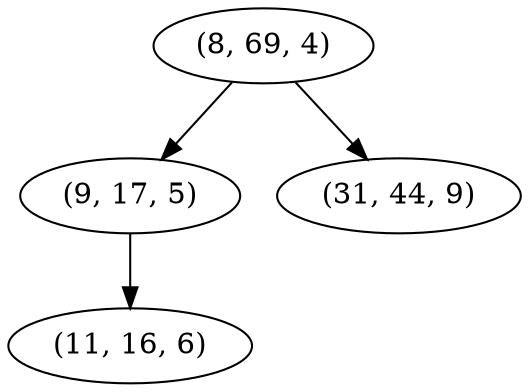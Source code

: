 digraph tree {
    "(8, 69, 4)";
    "(9, 17, 5)";
    "(11, 16, 6)";
    "(31, 44, 9)";
    "(8, 69, 4)" -> "(9, 17, 5)";
    "(8, 69, 4)" -> "(31, 44, 9)";
    "(9, 17, 5)" -> "(11, 16, 6)";
}
